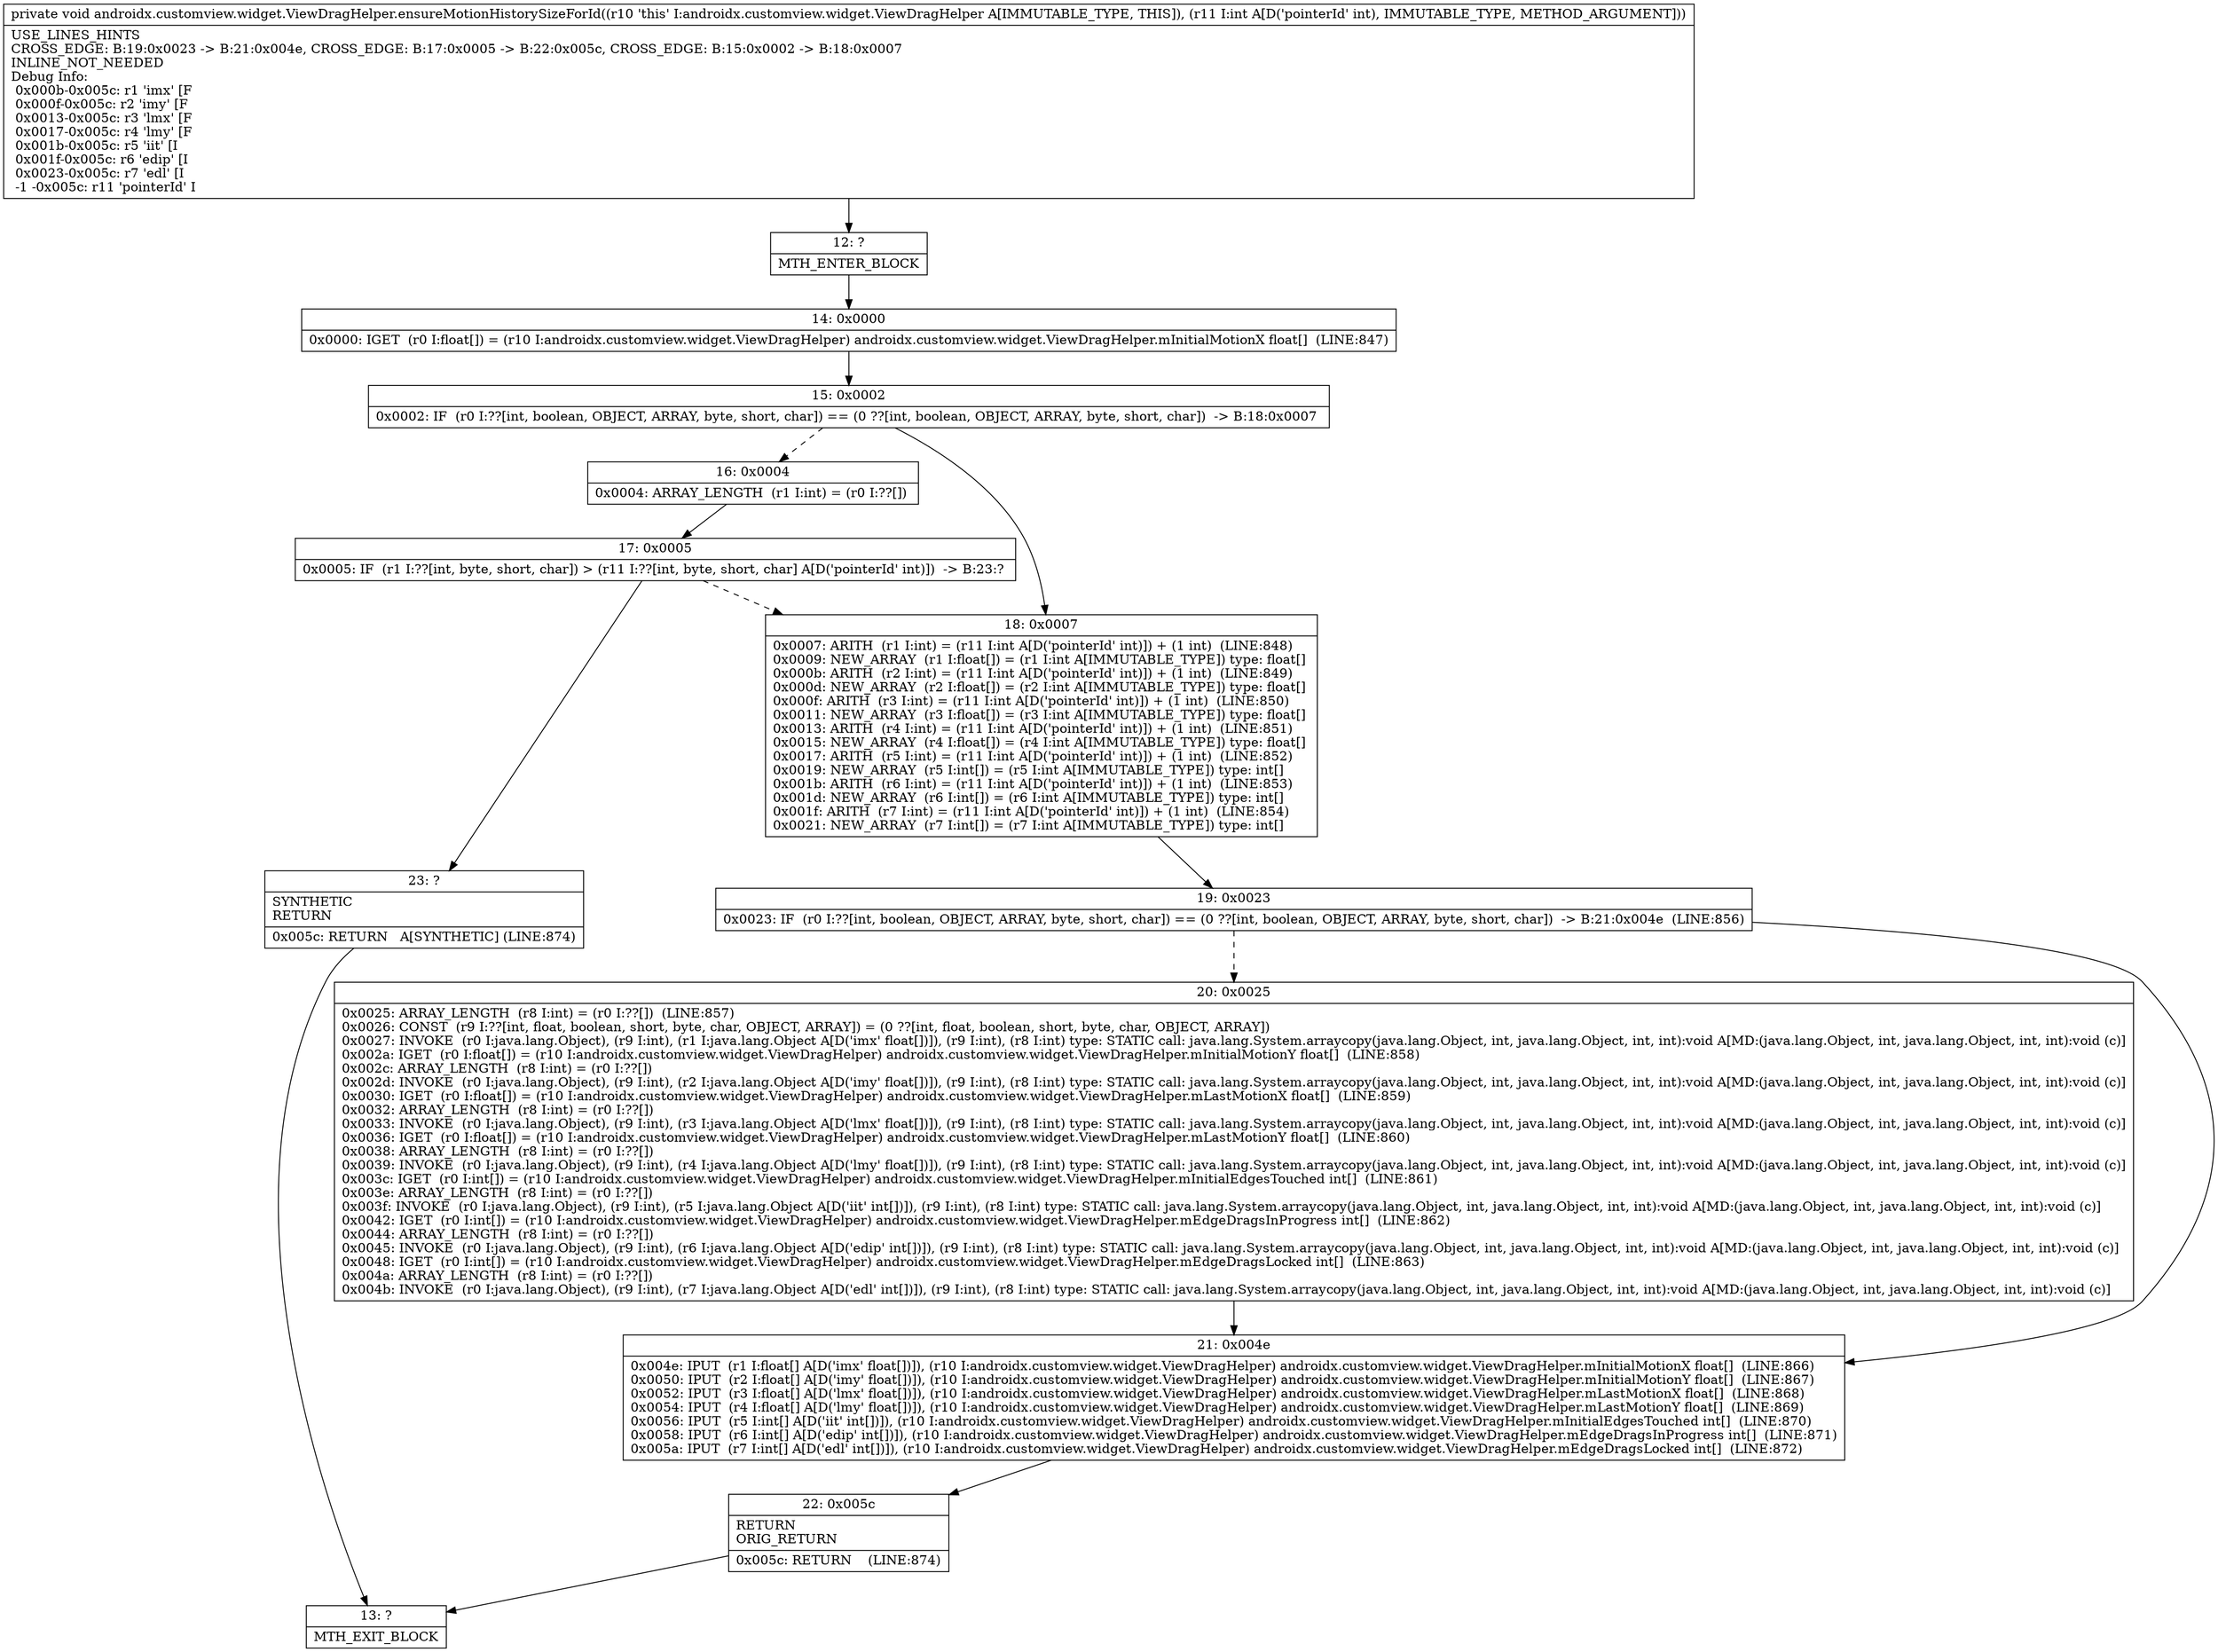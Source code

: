 digraph "CFG forandroidx.customview.widget.ViewDragHelper.ensureMotionHistorySizeForId(I)V" {
Node_12 [shape=record,label="{12\:\ ?|MTH_ENTER_BLOCK\l}"];
Node_14 [shape=record,label="{14\:\ 0x0000|0x0000: IGET  (r0 I:float[]) = (r10 I:androidx.customview.widget.ViewDragHelper) androidx.customview.widget.ViewDragHelper.mInitialMotionX float[]  (LINE:847)\l}"];
Node_15 [shape=record,label="{15\:\ 0x0002|0x0002: IF  (r0 I:??[int, boolean, OBJECT, ARRAY, byte, short, char]) == (0 ??[int, boolean, OBJECT, ARRAY, byte, short, char])  \-\> B:18:0x0007 \l}"];
Node_16 [shape=record,label="{16\:\ 0x0004|0x0004: ARRAY_LENGTH  (r1 I:int) = (r0 I:??[]) \l}"];
Node_17 [shape=record,label="{17\:\ 0x0005|0x0005: IF  (r1 I:??[int, byte, short, char]) \> (r11 I:??[int, byte, short, char] A[D('pointerId' int)])  \-\> B:23:? \l}"];
Node_23 [shape=record,label="{23\:\ ?|SYNTHETIC\lRETURN\l|0x005c: RETURN   A[SYNTHETIC] (LINE:874)\l}"];
Node_13 [shape=record,label="{13\:\ ?|MTH_EXIT_BLOCK\l}"];
Node_18 [shape=record,label="{18\:\ 0x0007|0x0007: ARITH  (r1 I:int) = (r11 I:int A[D('pointerId' int)]) + (1 int)  (LINE:848)\l0x0009: NEW_ARRAY  (r1 I:float[]) = (r1 I:int A[IMMUTABLE_TYPE]) type: float[] \l0x000b: ARITH  (r2 I:int) = (r11 I:int A[D('pointerId' int)]) + (1 int)  (LINE:849)\l0x000d: NEW_ARRAY  (r2 I:float[]) = (r2 I:int A[IMMUTABLE_TYPE]) type: float[] \l0x000f: ARITH  (r3 I:int) = (r11 I:int A[D('pointerId' int)]) + (1 int)  (LINE:850)\l0x0011: NEW_ARRAY  (r3 I:float[]) = (r3 I:int A[IMMUTABLE_TYPE]) type: float[] \l0x0013: ARITH  (r4 I:int) = (r11 I:int A[D('pointerId' int)]) + (1 int)  (LINE:851)\l0x0015: NEW_ARRAY  (r4 I:float[]) = (r4 I:int A[IMMUTABLE_TYPE]) type: float[] \l0x0017: ARITH  (r5 I:int) = (r11 I:int A[D('pointerId' int)]) + (1 int)  (LINE:852)\l0x0019: NEW_ARRAY  (r5 I:int[]) = (r5 I:int A[IMMUTABLE_TYPE]) type: int[] \l0x001b: ARITH  (r6 I:int) = (r11 I:int A[D('pointerId' int)]) + (1 int)  (LINE:853)\l0x001d: NEW_ARRAY  (r6 I:int[]) = (r6 I:int A[IMMUTABLE_TYPE]) type: int[] \l0x001f: ARITH  (r7 I:int) = (r11 I:int A[D('pointerId' int)]) + (1 int)  (LINE:854)\l0x0021: NEW_ARRAY  (r7 I:int[]) = (r7 I:int A[IMMUTABLE_TYPE]) type: int[] \l}"];
Node_19 [shape=record,label="{19\:\ 0x0023|0x0023: IF  (r0 I:??[int, boolean, OBJECT, ARRAY, byte, short, char]) == (0 ??[int, boolean, OBJECT, ARRAY, byte, short, char])  \-\> B:21:0x004e  (LINE:856)\l}"];
Node_20 [shape=record,label="{20\:\ 0x0025|0x0025: ARRAY_LENGTH  (r8 I:int) = (r0 I:??[])  (LINE:857)\l0x0026: CONST  (r9 I:??[int, float, boolean, short, byte, char, OBJECT, ARRAY]) = (0 ??[int, float, boolean, short, byte, char, OBJECT, ARRAY]) \l0x0027: INVOKE  (r0 I:java.lang.Object), (r9 I:int), (r1 I:java.lang.Object A[D('imx' float[])]), (r9 I:int), (r8 I:int) type: STATIC call: java.lang.System.arraycopy(java.lang.Object, int, java.lang.Object, int, int):void A[MD:(java.lang.Object, int, java.lang.Object, int, int):void (c)]\l0x002a: IGET  (r0 I:float[]) = (r10 I:androidx.customview.widget.ViewDragHelper) androidx.customview.widget.ViewDragHelper.mInitialMotionY float[]  (LINE:858)\l0x002c: ARRAY_LENGTH  (r8 I:int) = (r0 I:??[]) \l0x002d: INVOKE  (r0 I:java.lang.Object), (r9 I:int), (r2 I:java.lang.Object A[D('imy' float[])]), (r9 I:int), (r8 I:int) type: STATIC call: java.lang.System.arraycopy(java.lang.Object, int, java.lang.Object, int, int):void A[MD:(java.lang.Object, int, java.lang.Object, int, int):void (c)]\l0x0030: IGET  (r0 I:float[]) = (r10 I:androidx.customview.widget.ViewDragHelper) androidx.customview.widget.ViewDragHelper.mLastMotionX float[]  (LINE:859)\l0x0032: ARRAY_LENGTH  (r8 I:int) = (r0 I:??[]) \l0x0033: INVOKE  (r0 I:java.lang.Object), (r9 I:int), (r3 I:java.lang.Object A[D('lmx' float[])]), (r9 I:int), (r8 I:int) type: STATIC call: java.lang.System.arraycopy(java.lang.Object, int, java.lang.Object, int, int):void A[MD:(java.lang.Object, int, java.lang.Object, int, int):void (c)]\l0x0036: IGET  (r0 I:float[]) = (r10 I:androidx.customview.widget.ViewDragHelper) androidx.customview.widget.ViewDragHelper.mLastMotionY float[]  (LINE:860)\l0x0038: ARRAY_LENGTH  (r8 I:int) = (r0 I:??[]) \l0x0039: INVOKE  (r0 I:java.lang.Object), (r9 I:int), (r4 I:java.lang.Object A[D('lmy' float[])]), (r9 I:int), (r8 I:int) type: STATIC call: java.lang.System.arraycopy(java.lang.Object, int, java.lang.Object, int, int):void A[MD:(java.lang.Object, int, java.lang.Object, int, int):void (c)]\l0x003c: IGET  (r0 I:int[]) = (r10 I:androidx.customview.widget.ViewDragHelper) androidx.customview.widget.ViewDragHelper.mInitialEdgesTouched int[]  (LINE:861)\l0x003e: ARRAY_LENGTH  (r8 I:int) = (r0 I:??[]) \l0x003f: INVOKE  (r0 I:java.lang.Object), (r9 I:int), (r5 I:java.lang.Object A[D('iit' int[])]), (r9 I:int), (r8 I:int) type: STATIC call: java.lang.System.arraycopy(java.lang.Object, int, java.lang.Object, int, int):void A[MD:(java.lang.Object, int, java.lang.Object, int, int):void (c)]\l0x0042: IGET  (r0 I:int[]) = (r10 I:androidx.customview.widget.ViewDragHelper) androidx.customview.widget.ViewDragHelper.mEdgeDragsInProgress int[]  (LINE:862)\l0x0044: ARRAY_LENGTH  (r8 I:int) = (r0 I:??[]) \l0x0045: INVOKE  (r0 I:java.lang.Object), (r9 I:int), (r6 I:java.lang.Object A[D('edip' int[])]), (r9 I:int), (r8 I:int) type: STATIC call: java.lang.System.arraycopy(java.lang.Object, int, java.lang.Object, int, int):void A[MD:(java.lang.Object, int, java.lang.Object, int, int):void (c)]\l0x0048: IGET  (r0 I:int[]) = (r10 I:androidx.customview.widget.ViewDragHelper) androidx.customview.widget.ViewDragHelper.mEdgeDragsLocked int[]  (LINE:863)\l0x004a: ARRAY_LENGTH  (r8 I:int) = (r0 I:??[]) \l0x004b: INVOKE  (r0 I:java.lang.Object), (r9 I:int), (r7 I:java.lang.Object A[D('edl' int[])]), (r9 I:int), (r8 I:int) type: STATIC call: java.lang.System.arraycopy(java.lang.Object, int, java.lang.Object, int, int):void A[MD:(java.lang.Object, int, java.lang.Object, int, int):void (c)]\l}"];
Node_21 [shape=record,label="{21\:\ 0x004e|0x004e: IPUT  (r1 I:float[] A[D('imx' float[])]), (r10 I:androidx.customview.widget.ViewDragHelper) androidx.customview.widget.ViewDragHelper.mInitialMotionX float[]  (LINE:866)\l0x0050: IPUT  (r2 I:float[] A[D('imy' float[])]), (r10 I:androidx.customview.widget.ViewDragHelper) androidx.customview.widget.ViewDragHelper.mInitialMotionY float[]  (LINE:867)\l0x0052: IPUT  (r3 I:float[] A[D('lmx' float[])]), (r10 I:androidx.customview.widget.ViewDragHelper) androidx.customview.widget.ViewDragHelper.mLastMotionX float[]  (LINE:868)\l0x0054: IPUT  (r4 I:float[] A[D('lmy' float[])]), (r10 I:androidx.customview.widget.ViewDragHelper) androidx.customview.widget.ViewDragHelper.mLastMotionY float[]  (LINE:869)\l0x0056: IPUT  (r5 I:int[] A[D('iit' int[])]), (r10 I:androidx.customview.widget.ViewDragHelper) androidx.customview.widget.ViewDragHelper.mInitialEdgesTouched int[]  (LINE:870)\l0x0058: IPUT  (r6 I:int[] A[D('edip' int[])]), (r10 I:androidx.customview.widget.ViewDragHelper) androidx.customview.widget.ViewDragHelper.mEdgeDragsInProgress int[]  (LINE:871)\l0x005a: IPUT  (r7 I:int[] A[D('edl' int[])]), (r10 I:androidx.customview.widget.ViewDragHelper) androidx.customview.widget.ViewDragHelper.mEdgeDragsLocked int[]  (LINE:872)\l}"];
Node_22 [shape=record,label="{22\:\ 0x005c|RETURN\lORIG_RETURN\l|0x005c: RETURN    (LINE:874)\l}"];
MethodNode[shape=record,label="{private void androidx.customview.widget.ViewDragHelper.ensureMotionHistorySizeForId((r10 'this' I:androidx.customview.widget.ViewDragHelper A[IMMUTABLE_TYPE, THIS]), (r11 I:int A[D('pointerId' int), IMMUTABLE_TYPE, METHOD_ARGUMENT]))  | USE_LINES_HINTS\lCROSS_EDGE: B:19:0x0023 \-\> B:21:0x004e, CROSS_EDGE: B:17:0x0005 \-\> B:22:0x005c, CROSS_EDGE: B:15:0x0002 \-\> B:18:0x0007\lINLINE_NOT_NEEDED\lDebug Info:\l  0x000b\-0x005c: r1 'imx' [F\l  0x000f\-0x005c: r2 'imy' [F\l  0x0013\-0x005c: r3 'lmx' [F\l  0x0017\-0x005c: r4 'lmy' [F\l  0x001b\-0x005c: r5 'iit' [I\l  0x001f\-0x005c: r6 'edip' [I\l  0x0023\-0x005c: r7 'edl' [I\l  \-1 \-0x005c: r11 'pointerId' I\l}"];
MethodNode -> Node_12;Node_12 -> Node_14;
Node_14 -> Node_15;
Node_15 -> Node_16[style=dashed];
Node_15 -> Node_18;
Node_16 -> Node_17;
Node_17 -> Node_18[style=dashed];
Node_17 -> Node_23;
Node_23 -> Node_13;
Node_18 -> Node_19;
Node_19 -> Node_20[style=dashed];
Node_19 -> Node_21;
Node_20 -> Node_21;
Node_21 -> Node_22;
Node_22 -> Node_13;
}

